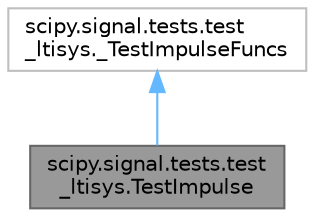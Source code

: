 digraph "scipy.signal.tests.test_ltisys.TestImpulse"
{
 // LATEX_PDF_SIZE
  bgcolor="transparent";
  edge [fontname=Helvetica,fontsize=10,labelfontname=Helvetica,labelfontsize=10];
  node [fontname=Helvetica,fontsize=10,shape=box,height=0.2,width=0.4];
  Node1 [id="Node000001",label="scipy.signal.tests.test\l_ltisys.TestImpulse",height=0.2,width=0.4,color="gray40", fillcolor="grey60", style="filled", fontcolor="black",tooltip=" "];
  Node2 -> Node1 [id="edge1_Node000001_Node000002",dir="back",color="steelblue1",style="solid",tooltip=" "];
  Node2 [id="Node000002",label="scipy.signal.tests.test\l_ltisys._TestImpulseFuncs",height=0.2,width=0.4,color="grey75", fillcolor="white", style="filled",URL="$d4/d7c/classscipy_1_1signal_1_1tests_1_1test__ltisys_1_1__TestImpulseFuncs.html",tooltip=" "];
}
